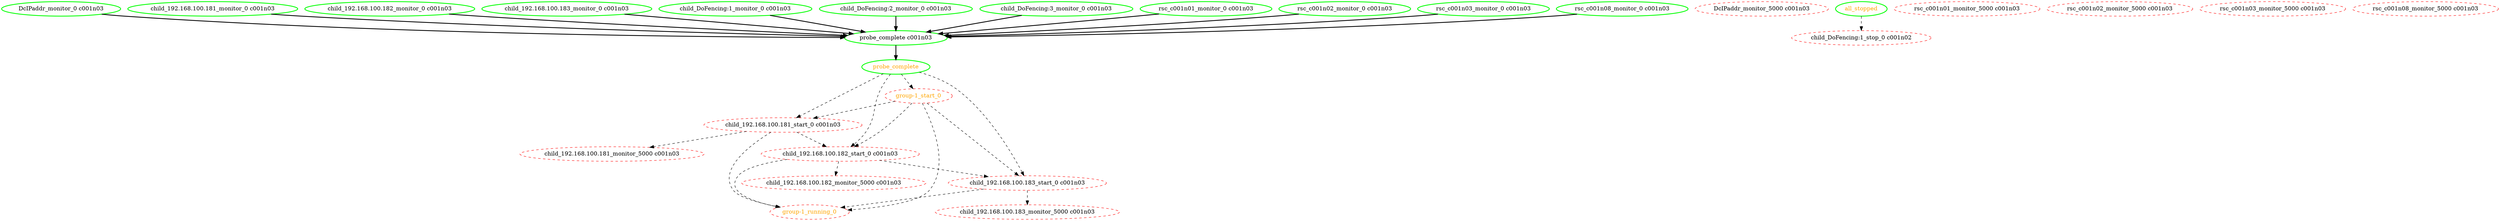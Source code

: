  digraph "g" {
"DcIPaddr_monitor_0 c001n03" -> "probe_complete c001n03" [ style = bold]
"DcIPaddr_monitor_0 c001n03" [ style=bold color="green" fontcolor="black" ]
"DcIPaddr_monitor_5000 c001n03" [ style=dashed color="red" fontcolor="black"  ]
"all_stopped" -> "child_DoFencing:1_stop_0 c001n02" [ style = dashed]
"all_stopped" [ style=bold color="green" fontcolor="orange"  ]
"child_192.168.100.181_monitor_0 c001n03" -> "probe_complete c001n03" [ style = bold]
"child_192.168.100.181_monitor_0 c001n03" [ style=bold color="green" fontcolor="black" ]
"child_192.168.100.181_monitor_5000 c001n03" [ style=dashed color="red" fontcolor="black"  ]
"child_192.168.100.181_start_0 c001n03" -> "child_192.168.100.181_monitor_5000 c001n03" [ style = dashed]
"child_192.168.100.181_start_0 c001n03" -> "child_192.168.100.182_start_0 c001n03" [ style = dashed]
"child_192.168.100.181_start_0 c001n03" -> "group-1_running_0" [ style = dashed]
"child_192.168.100.181_start_0 c001n03" [ style=dashed color="red" fontcolor="black"  ]
"child_192.168.100.182_monitor_0 c001n03" -> "probe_complete c001n03" [ style = bold]
"child_192.168.100.182_monitor_0 c001n03" [ style=bold color="green" fontcolor="black" ]
"child_192.168.100.182_monitor_5000 c001n03" [ style=dashed color="red" fontcolor="black"  ]
"child_192.168.100.182_start_0 c001n03" -> "child_192.168.100.182_monitor_5000 c001n03" [ style = dashed]
"child_192.168.100.182_start_0 c001n03" -> "child_192.168.100.183_start_0 c001n03" [ style = dashed]
"child_192.168.100.182_start_0 c001n03" -> "group-1_running_0" [ style = dashed]
"child_192.168.100.182_start_0 c001n03" [ style=dashed color="red" fontcolor="black"  ]
"child_192.168.100.183_monitor_0 c001n03" -> "probe_complete c001n03" [ style = bold]
"child_192.168.100.183_monitor_0 c001n03" [ style=bold color="green" fontcolor="black" ]
"child_192.168.100.183_monitor_5000 c001n03" [ style=dashed color="red" fontcolor="black"  ]
"child_192.168.100.183_start_0 c001n03" -> "child_192.168.100.183_monitor_5000 c001n03" [ style = dashed]
"child_192.168.100.183_start_0 c001n03" -> "group-1_running_0" [ style = dashed]
"child_192.168.100.183_start_0 c001n03" [ style=dashed color="red" fontcolor="black"  ]
"child_DoFencing:1_monitor_0 c001n03" -> "probe_complete c001n03" [ style = bold]
"child_DoFencing:1_monitor_0 c001n03" [ style=bold color="green" fontcolor="black" ]
"child_DoFencing:1_stop_0 c001n02" [ style=dashed color="red" fontcolor="black"  ]
"child_DoFencing:2_monitor_0 c001n03" -> "probe_complete c001n03" [ style = bold]
"child_DoFencing:2_monitor_0 c001n03" [ style=bold color="green" fontcolor="black" ]
"child_DoFencing:3_monitor_0 c001n03" -> "probe_complete c001n03" [ style = bold]
"child_DoFencing:3_monitor_0 c001n03" [ style=bold color="green" fontcolor="black" ]
"group-1_running_0" [ style=dashed color="red" fontcolor="orange"  ]
"group-1_start_0" -> "child_192.168.100.181_start_0 c001n03" [ style = dashed]
"group-1_start_0" -> "child_192.168.100.182_start_0 c001n03" [ style = dashed]
"group-1_start_0" -> "child_192.168.100.183_start_0 c001n03" [ style = dashed]
"group-1_start_0" -> "group-1_running_0" [ style = dashed]
"group-1_start_0" [ style=dashed color="red" fontcolor="orange"  ]
"probe_complete c001n03" -> "probe_complete" [ style = bold]
"probe_complete c001n03" [ style=bold color="green" fontcolor="black" ]
"probe_complete" -> "child_192.168.100.181_start_0 c001n03" [ style = dashed]
"probe_complete" -> "child_192.168.100.182_start_0 c001n03" [ style = dashed]
"probe_complete" -> "child_192.168.100.183_start_0 c001n03" [ style = dashed]
"probe_complete" -> "group-1_start_0" [ style = dashed]
"probe_complete" [ style=bold color="green" fontcolor="orange" ]
"rsc_c001n01_monitor_0 c001n03" -> "probe_complete c001n03" [ style = bold]
"rsc_c001n01_monitor_0 c001n03" [ style=bold color="green" fontcolor="black" ]
"rsc_c001n01_monitor_5000 c001n03" [ style=dashed color="red" fontcolor="black"  ]
"rsc_c001n02_monitor_0 c001n03" -> "probe_complete c001n03" [ style = bold]
"rsc_c001n02_monitor_0 c001n03" [ style=bold color="green" fontcolor="black" ]
"rsc_c001n02_monitor_5000 c001n03" [ style=dashed color="red" fontcolor="black"  ]
"rsc_c001n03_monitor_0 c001n03" -> "probe_complete c001n03" [ style = bold]
"rsc_c001n03_monitor_0 c001n03" [ style=bold color="green" fontcolor="black" ]
"rsc_c001n03_monitor_5000 c001n03" [ style=dashed color="red" fontcolor="black"  ]
"rsc_c001n08_monitor_0 c001n03" -> "probe_complete c001n03" [ style = bold]
"rsc_c001n08_monitor_0 c001n03" [ style=bold color="green" fontcolor="black" ]
"rsc_c001n08_monitor_5000 c001n03" [ style=dashed color="red" fontcolor="black"  ]
}
